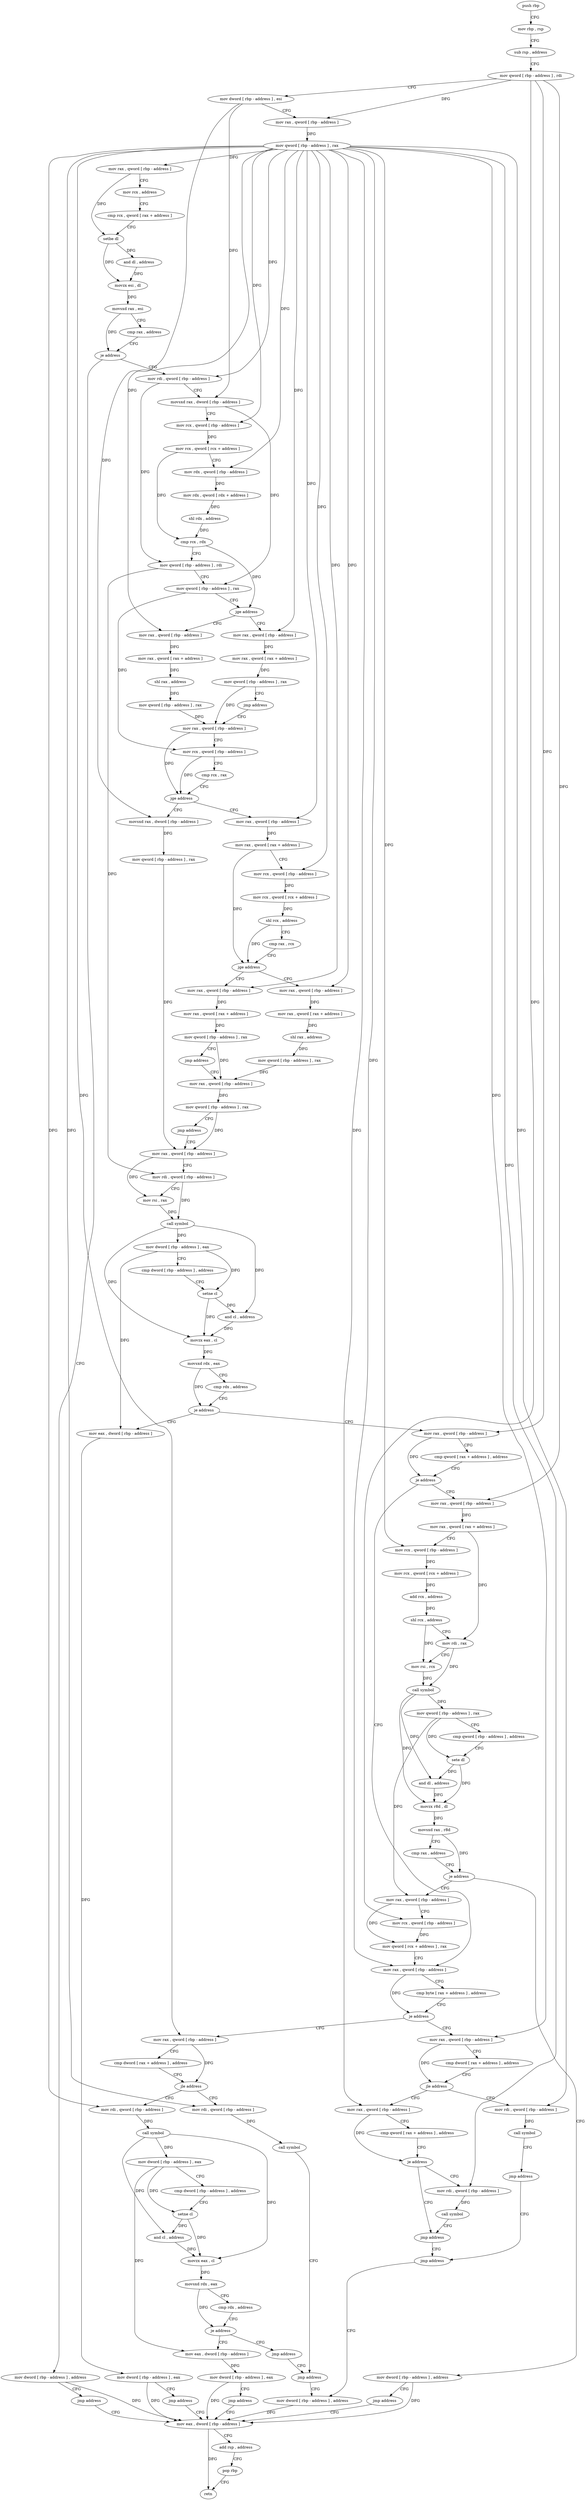 digraph "func" {
"4292096" [label = "push rbp" ]
"4292097" [label = "mov rbp , rsp" ]
"4292100" [label = "sub rsp , address" ]
"4292104" [label = "mov qword [ rbp - address ] , rdi" ]
"4292108" [label = "mov dword [ rbp - address ] , esi" ]
"4292111" [label = "mov rax , qword [ rbp - address ]" ]
"4292115" [label = "mov qword [ rbp - address ] , rax" ]
"4292119" [label = "mov rax , qword [ rbp - address ]" ]
"4292123" [label = "mov rcx , address" ]
"4292133" [label = "cmp rcx , qword [ rax + address ]" ]
"4292137" [label = "setbe dl" ]
"4292140" [label = "and dl , address" ]
"4292143" [label = "movzx esi , dl" ]
"4292146" [label = "movsxd rax , esi" ]
"4292149" [label = "cmp rax , address" ]
"4292153" [label = "je address" ]
"4292171" [label = "mov rdi , qword [ rbp - address ]" ]
"4292159" [label = "mov dword [ rbp - address ] , address" ]
"4292175" [label = "movsxd rax , dword [ rbp - address ]" ]
"4292179" [label = "mov rcx , qword [ rbp - address ]" ]
"4292183" [label = "mov rcx , qword [ rcx + address ]" ]
"4292187" [label = "mov rdx , qword [ rbp - address ]" ]
"4292191" [label = "mov rdx , qword [ rdx + address ]" ]
"4292195" [label = "shl rdx , address" ]
"4292199" [label = "cmp rcx , rdx" ]
"4292202" [label = "mov qword [ rbp - address ] , rdi" ]
"4292206" [label = "mov qword [ rbp - address ] , rax" ]
"4292210" [label = "jge address" ]
"4292233" [label = "mov rax , qword [ rbp - address ]" ]
"4292216" [label = "mov rax , qword [ rbp - address ]" ]
"4292166" [label = "jmp address" ]
"4292697" [label = "mov eax , dword [ rbp - address ]" ]
"4292237" [label = "mov rax , qword [ rax + address ]" ]
"4292241" [label = "shl rax , address" ]
"4292245" [label = "mov qword [ rbp - address ] , rax" ]
"4292249" [label = "mov rax , qword [ rbp - address ]" ]
"4292220" [label = "mov rax , qword [ rax + address ]" ]
"4292224" [label = "mov qword [ rbp - address ] , rax" ]
"4292228" [label = "jmp address" ]
"4292700" [label = "add rsp , address" ]
"4292704" [label = "pop rbp" ]
"4292705" [label = "retn" ]
"4292341" [label = "movsxd rax , dword [ rbp - address ]" ]
"4292345" [label = "mov qword [ rbp - address ] , rax" ]
"4292349" [label = "mov rax , qword [ rbp - address ]" ]
"4292266" [label = "mov rax , qword [ rbp - address ]" ]
"4292270" [label = "mov rax , qword [ rax + address ]" ]
"4292274" [label = "mov rcx , qword [ rbp - address ]" ]
"4292278" [label = "mov rcx , qword [ rcx + address ]" ]
"4292282" [label = "shl rcx , address" ]
"4292286" [label = "cmp rax , rcx" ]
"4292289" [label = "jge address" ]
"4292312" [label = "mov rax , qword [ rbp - address ]" ]
"4292295" [label = "mov rax , qword [ rbp - address ]" ]
"4292253" [label = "mov rcx , qword [ rbp - address ]" ]
"4292257" [label = "cmp rcx , rax" ]
"4292260" [label = "jge address" ]
"4292405" [label = "mov rax , qword [ rbp - address ]" ]
"4292409" [label = "cmp qword [ rax + address ] , address" ]
"4292417" [label = "je address" ]
"4292523" [label = "mov rax , qword [ rbp - address ]" ]
"4292423" [label = "mov rax , qword [ rbp - address ]" ]
"4292394" [label = "mov eax , dword [ rbp - address ]" ]
"4292397" [label = "mov dword [ rbp - address ] , eax" ]
"4292400" [label = "jmp address" ]
"4292316" [label = "mov rax , qword [ rax + address ]" ]
"4292320" [label = "shl rax , address" ]
"4292324" [label = "mov qword [ rbp - address ] , rax" ]
"4292328" [label = "mov rax , qword [ rbp - address ]" ]
"4292299" [label = "mov rax , qword [ rax + address ]" ]
"4292303" [label = "mov qword [ rbp - address ] , rax" ]
"4292307" [label = "jmp address" ]
"4292527" [label = "cmp byte [ rax + address ] , address" ]
"4292534" [label = "je address" ]
"4292625" [label = "mov rax , qword [ rbp - address ]" ]
"4292540" [label = "mov rax , qword [ rbp - address ]" ]
"4292427" [label = "mov rax , qword [ rax + address ]" ]
"4292434" [label = "mov rcx , qword [ rbp - address ]" ]
"4292438" [label = "mov rcx , qword [ rcx + address ]" ]
"4292442" [label = "add rcx , address" ]
"4292449" [label = "shl rcx , address" ]
"4292453" [label = "mov rdi , rax" ]
"4292456" [label = "mov rsi , rcx" ]
"4292459" [label = "call symbol" ]
"4292464" [label = "mov qword [ rbp - address ] , rax" ]
"4292468" [label = "cmp qword [ rbp - address ] , address" ]
"4292473" [label = "sete dl" ]
"4292476" [label = "and dl , address" ]
"4292479" [label = "movzx r8d , dl" ]
"4292483" [label = "movsxd rax , r8d" ]
"4292486" [label = "cmp rax , address" ]
"4292490" [label = "je address" ]
"4292508" [label = "mov rax , qword [ rbp - address ]" ]
"4292496" [label = "mov dword [ rbp - address ] , address" ]
"4292353" [label = "mov rdi , qword [ rbp - address ]" ]
"4292357" [label = "mov rsi , rax" ]
"4292360" [label = "call symbol" ]
"4292365" [label = "mov dword [ rbp - address ] , eax" ]
"4292368" [label = "cmp dword [ rbp - address ] , address" ]
"4292372" [label = "setne cl" ]
"4292375" [label = "and cl , address" ]
"4292378" [label = "movzx eax , cl" ]
"4292381" [label = "movsxd rdx , eax" ]
"4292384" [label = "cmp rdx , address" ]
"4292388" [label = "je address" ]
"4292332" [label = "mov qword [ rbp - address ] , rax" ]
"4292336" [label = "jmp address" ]
"4292629" [label = "cmp dword [ rax + address ] , address" ]
"4292636" [label = "jle address" ]
"4292656" [label = "mov rax , qword [ rbp - address ]" ]
"4292642" [label = "mov rdi , qword [ rbp - address ]" ]
"4292544" [label = "cmp dword [ rax + address ] , address" ]
"4292551" [label = "jle address" ]
"4292611" [label = "mov rdi , qword [ rbp - address ]" ]
"4292557" [label = "mov rdi , qword [ rbp - address ]" ]
"4292512" [label = "mov rcx , qword [ rbp - address ]" ]
"4292516" [label = "mov qword [ rcx + address ] , rax" ]
"4292503" [label = "jmp address" ]
"4292660" [label = "cmp qword [ rax + address ] , address" ]
"4292665" [label = "je address" ]
"4292680" [label = "jmp address" ]
"4292671" [label = "mov rdi , qword [ rbp - address ]" ]
"4292646" [label = "call symbol" ]
"4292651" [label = "jmp address" ]
"4292685" [label = "jmp address" ]
"4292615" [label = "call symbol" ]
"4292620" [label = "jmp address" ]
"4292561" [label = "call symbol" ]
"4292566" [label = "mov dword [ rbp - address ] , eax" ]
"4292569" [label = "cmp dword [ rbp - address ] , address" ]
"4292573" [label = "setne cl" ]
"4292576" [label = "and cl , address" ]
"4292579" [label = "movzx eax , cl" ]
"4292582" [label = "movsxd rdx , eax" ]
"4292585" [label = "cmp rdx , address" ]
"4292589" [label = "je address" ]
"4292606" [label = "jmp address" ]
"4292595" [label = "mov eax , dword [ rbp - address ]" ]
"4292675" [label = "call symbol" ]
"4292690" [label = "mov dword [ rbp - address ] , address" ]
"4292598" [label = "mov dword [ rbp - address ] , eax" ]
"4292601" [label = "jmp address" ]
"4292096" -> "4292097" [ label = "CFG" ]
"4292097" -> "4292100" [ label = "CFG" ]
"4292100" -> "4292104" [ label = "CFG" ]
"4292104" -> "4292108" [ label = "CFG" ]
"4292104" -> "4292111" [ label = "DFG" ]
"4292104" -> "4292405" [ label = "DFG" ]
"4292104" -> "4292423" [ label = "DFG" ]
"4292104" -> "4292512" [ label = "DFG" ]
"4292108" -> "4292111" [ label = "CFG" ]
"4292108" -> "4292175" [ label = "DFG" ]
"4292108" -> "4292341" [ label = "DFG" ]
"4292111" -> "4292115" [ label = "DFG" ]
"4292115" -> "4292119" [ label = "DFG" ]
"4292115" -> "4292171" [ label = "DFG" ]
"4292115" -> "4292179" [ label = "DFG" ]
"4292115" -> "4292187" [ label = "DFG" ]
"4292115" -> "4292233" [ label = "DFG" ]
"4292115" -> "4292216" [ label = "DFG" ]
"4292115" -> "4292266" [ label = "DFG" ]
"4292115" -> "4292274" [ label = "DFG" ]
"4292115" -> "4292312" [ label = "DFG" ]
"4292115" -> "4292295" [ label = "DFG" ]
"4292115" -> "4292523" [ label = "DFG" ]
"4292115" -> "4292434" [ label = "DFG" ]
"4292115" -> "4292625" [ label = "DFG" ]
"4292115" -> "4292540" [ label = "DFG" ]
"4292115" -> "4292656" [ label = "DFG" ]
"4292115" -> "4292642" [ label = "DFG" ]
"4292115" -> "4292611" [ label = "DFG" ]
"4292115" -> "4292557" [ label = "DFG" ]
"4292115" -> "4292671" [ label = "DFG" ]
"4292119" -> "4292123" [ label = "CFG" ]
"4292119" -> "4292137" [ label = "DFG" ]
"4292123" -> "4292133" [ label = "CFG" ]
"4292133" -> "4292137" [ label = "CFG" ]
"4292137" -> "4292140" [ label = "DFG" ]
"4292137" -> "4292143" [ label = "DFG" ]
"4292140" -> "4292143" [ label = "DFG" ]
"4292143" -> "4292146" [ label = "DFG" ]
"4292146" -> "4292149" [ label = "CFG" ]
"4292146" -> "4292153" [ label = "DFG" ]
"4292149" -> "4292153" [ label = "CFG" ]
"4292153" -> "4292171" [ label = "CFG" ]
"4292153" -> "4292159" [ label = "CFG" ]
"4292171" -> "4292175" [ label = "CFG" ]
"4292171" -> "4292202" [ label = "DFG" ]
"4292159" -> "4292166" [ label = "CFG" ]
"4292159" -> "4292697" [ label = "DFG" ]
"4292175" -> "4292179" [ label = "CFG" ]
"4292175" -> "4292206" [ label = "DFG" ]
"4292179" -> "4292183" [ label = "DFG" ]
"4292183" -> "4292187" [ label = "CFG" ]
"4292183" -> "4292199" [ label = "DFG" ]
"4292187" -> "4292191" [ label = "DFG" ]
"4292191" -> "4292195" [ label = "DFG" ]
"4292195" -> "4292199" [ label = "DFG" ]
"4292199" -> "4292202" [ label = "CFG" ]
"4292199" -> "4292210" [ label = "DFG" ]
"4292202" -> "4292206" [ label = "CFG" ]
"4292202" -> "4292353" [ label = "DFG" ]
"4292206" -> "4292210" [ label = "CFG" ]
"4292206" -> "4292253" [ label = "DFG" ]
"4292210" -> "4292233" [ label = "CFG" ]
"4292210" -> "4292216" [ label = "CFG" ]
"4292233" -> "4292237" [ label = "DFG" ]
"4292216" -> "4292220" [ label = "DFG" ]
"4292166" -> "4292697" [ label = "CFG" ]
"4292697" -> "4292700" [ label = "CFG" ]
"4292697" -> "4292705" [ label = "DFG" ]
"4292237" -> "4292241" [ label = "DFG" ]
"4292241" -> "4292245" [ label = "DFG" ]
"4292245" -> "4292249" [ label = "DFG" ]
"4292249" -> "4292253" [ label = "CFG" ]
"4292249" -> "4292260" [ label = "DFG" ]
"4292220" -> "4292224" [ label = "DFG" ]
"4292224" -> "4292228" [ label = "CFG" ]
"4292224" -> "4292249" [ label = "DFG" ]
"4292228" -> "4292249" [ label = "CFG" ]
"4292700" -> "4292704" [ label = "CFG" ]
"4292704" -> "4292705" [ label = "CFG" ]
"4292341" -> "4292345" [ label = "DFG" ]
"4292345" -> "4292349" [ label = "DFG" ]
"4292349" -> "4292353" [ label = "CFG" ]
"4292349" -> "4292357" [ label = "DFG" ]
"4292266" -> "4292270" [ label = "DFG" ]
"4292270" -> "4292274" [ label = "CFG" ]
"4292270" -> "4292289" [ label = "DFG" ]
"4292274" -> "4292278" [ label = "DFG" ]
"4292278" -> "4292282" [ label = "DFG" ]
"4292282" -> "4292286" [ label = "CFG" ]
"4292282" -> "4292289" [ label = "DFG" ]
"4292286" -> "4292289" [ label = "CFG" ]
"4292289" -> "4292312" [ label = "CFG" ]
"4292289" -> "4292295" [ label = "CFG" ]
"4292312" -> "4292316" [ label = "DFG" ]
"4292295" -> "4292299" [ label = "DFG" ]
"4292253" -> "4292257" [ label = "CFG" ]
"4292253" -> "4292260" [ label = "DFG" ]
"4292257" -> "4292260" [ label = "CFG" ]
"4292260" -> "4292341" [ label = "CFG" ]
"4292260" -> "4292266" [ label = "CFG" ]
"4292405" -> "4292409" [ label = "CFG" ]
"4292405" -> "4292417" [ label = "DFG" ]
"4292409" -> "4292417" [ label = "CFG" ]
"4292417" -> "4292523" [ label = "CFG" ]
"4292417" -> "4292423" [ label = "CFG" ]
"4292523" -> "4292527" [ label = "CFG" ]
"4292523" -> "4292534" [ label = "DFG" ]
"4292423" -> "4292427" [ label = "DFG" ]
"4292394" -> "4292397" [ label = "DFG" ]
"4292397" -> "4292400" [ label = "CFG" ]
"4292397" -> "4292697" [ label = "DFG" ]
"4292400" -> "4292697" [ label = "CFG" ]
"4292316" -> "4292320" [ label = "DFG" ]
"4292320" -> "4292324" [ label = "DFG" ]
"4292324" -> "4292328" [ label = "DFG" ]
"4292328" -> "4292332" [ label = "DFG" ]
"4292299" -> "4292303" [ label = "DFG" ]
"4292303" -> "4292307" [ label = "CFG" ]
"4292303" -> "4292328" [ label = "DFG" ]
"4292307" -> "4292328" [ label = "CFG" ]
"4292527" -> "4292534" [ label = "CFG" ]
"4292534" -> "4292625" [ label = "CFG" ]
"4292534" -> "4292540" [ label = "CFG" ]
"4292625" -> "4292629" [ label = "CFG" ]
"4292625" -> "4292636" [ label = "DFG" ]
"4292540" -> "4292544" [ label = "CFG" ]
"4292540" -> "4292551" [ label = "DFG" ]
"4292427" -> "4292434" [ label = "CFG" ]
"4292427" -> "4292453" [ label = "DFG" ]
"4292434" -> "4292438" [ label = "DFG" ]
"4292438" -> "4292442" [ label = "DFG" ]
"4292442" -> "4292449" [ label = "DFG" ]
"4292449" -> "4292453" [ label = "CFG" ]
"4292449" -> "4292456" [ label = "DFG" ]
"4292453" -> "4292456" [ label = "CFG" ]
"4292453" -> "4292459" [ label = "DFG" ]
"4292456" -> "4292459" [ label = "DFG" ]
"4292459" -> "4292464" [ label = "DFG" ]
"4292459" -> "4292476" [ label = "DFG" ]
"4292459" -> "4292479" [ label = "DFG" ]
"4292464" -> "4292468" [ label = "CFG" ]
"4292464" -> "4292473" [ label = "DFG" ]
"4292464" -> "4292508" [ label = "DFG" ]
"4292468" -> "4292473" [ label = "CFG" ]
"4292473" -> "4292476" [ label = "DFG" ]
"4292473" -> "4292479" [ label = "DFG" ]
"4292476" -> "4292479" [ label = "DFG" ]
"4292479" -> "4292483" [ label = "DFG" ]
"4292483" -> "4292486" [ label = "CFG" ]
"4292483" -> "4292490" [ label = "DFG" ]
"4292486" -> "4292490" [ label = "CFG" ]
"4292490" -> "4292508" [ label = "CFG" ]
"4292490" -> "4292496" [ label = "CFG" ]
"4292508" -> "4292512" [ label = "CFG" ]
"4292508" -> "4292516" [ label = "DFG" ]
"4292496" -> "4292503" [ label = "CFG" ]
"4292496" -> "4292697" [ label = "DFG" ]
"4292353" -> "4292357" [ label = "CFG" ]
"4292353" -> "4292360" [ label = "DFG" ]
"4292357" -> "4292360" [ label = "DFG" ]
"4292360" -> "4292365" [ label = "DFG" ]
"4292360" -> "4292375" [ label = "DFG" ]
"4292360" -> "4292378" [ label = "DFG" ]
"4292365" -> "4292368" [ label = "CFG" ]
"4292365" -> "4292372" [ label = "DFG" ]
"4292365" -> "4292394" [ label = "DFG" ]
"4292368" -> "4292372" [ label = "CFG" ]
"4292372" -> "4292375" [ label = "DFG" ]
"4292372" -> "4292378" [ label = "DFG" ]
"4292375" -> "4292378" [ label = "DFG" ]
"4292378" -> "4292381" [ label = "DFG" ]
"4292381" -> "4292384" [ label = "CFG" ]
"4292381" -> "4292388" [ label = "DFG" ]
"4292384" -> "4292388" [ label = "CFG" ]
"4292388" -> "4292405" [ label = "CFG" ]
"4292388" -> "4292394" [ label = "CFG" ]
"4292332" -> "4292336" [ label = "CFG" ]
"4292332" -> "4292349" [ label = "DFG" ]
"4292336" -> "4292349" [ label = "CFG" ]
"4292629" -> "4292636" [ label = "CFG" ]
"4292636" -> "4292656" [ label = "CFG" ]
"4292636" -> "4292642" [ label = "CFG" ]
"4292656" -> "4292660" [ label = "CFG" ]
"4292656" -> "4292665" [ label = "DFG" ]
"4292642" -> "4292646" [ label = "DFG" ]
"4292544" -> "4292551" [ label = "CFG" ]
"4292551" -> "4292611" [ label = "CFG" ]
"4292551" -> "4292557" [ label = "CFG" ]
"4292611" -> "4292615" [ label = "DFG" ]
"4292557" -> "4292561" [ label = "DFG" ]
"4292512" -> "4292516" [ label = "DFG" ]
"4292516" -> "4292523" [ label = "CFG" ]
"4292503" -> "4292697" [ label = "CFG" ]
"4292660" -> "4292665" [ label = "CFG" ]
"4292665" -> "4292680" [ label = "CFG" ]
"4292665" -> "4292671" [ label = "CFG" ]
"4292680" -> "4292685" [ label = "CFG" ]
"4292671" -> "4292675" [ label = "DFG" ]
"4292646" -> "4292651" [ label = "CFG" ]
"4292651" -> "4292685" [ label = "CFG" ]
"4292685" -> "4292690" [ label = "CFG" ]
"4292615" -> "4292620" [ label = "CFG" ]
"4292620" -> "4292690" [ label = "CFG" ]
"4292561" -> "4292566" [ label = "DFG" ]
"4292561" -> "4292576" [ label = "DFG" ]
"4292561" -> "4292579" [ label = "DFG" ]
"4292566" -> "4292569" [ label = "CFG" ]
"4292566" -> "4292573" [ label = "DFG" ]
"4292566" -> "4292595" [ label = "DFG" ]
"4292569" -> "4292573" [ label = "CFG" ]
"4292573" -> "4292576" [ label = "DFG" ]
"4292573" -> "4292579" [ label = "DFG" ]
"4292576" -> "4292579" [ label = "DFG" ]
"4292579" -> "4292582" [ label = "DFG" ]
"4292582" -> "4292585" [ label = "CFG" ]
"4292582" -> "4292589" [ label = "DFG" ]
"4292585" -> "4292589" [ label = "CFG" ]
"4292589" -> "4292606" [ label = "CFG" ]
"4292589" -> "4292595" [ label = "CFG" ]
"4292606" -> "4292620" [ label = "CFG" ]
"4292595" -> "4292598" [ label = "DFG" ]
"4292675" -> "4292680" [ label = "CFG" ]
"4292690" -> "4292697" [ label = "DFG" ]
"4292598" -> "4292601" [ label = "CFG" ]
"4292598" -> "4292697" [ label = "DFG" ]
"4292601" -> "4292697" [ label = "CFG" ]
}
